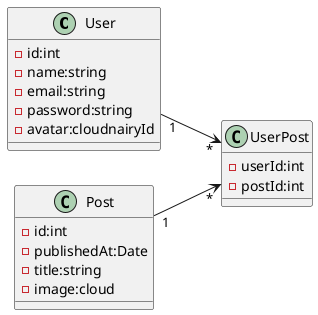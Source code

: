 @startuml 
left to right direction
class User{
    -id:int
    -name:string
    -email:string
    -password:string
    -avatar:cloudnairyId
}
class Post{
    -id:int
    -publishedAt:Date
    -title:string
    -image:cloud
}
class UserPost{
    -userId:int
    -postId:int

} 

User "1" --> "*" UserPost
Post "1" --> "*" UserPost

@enduml